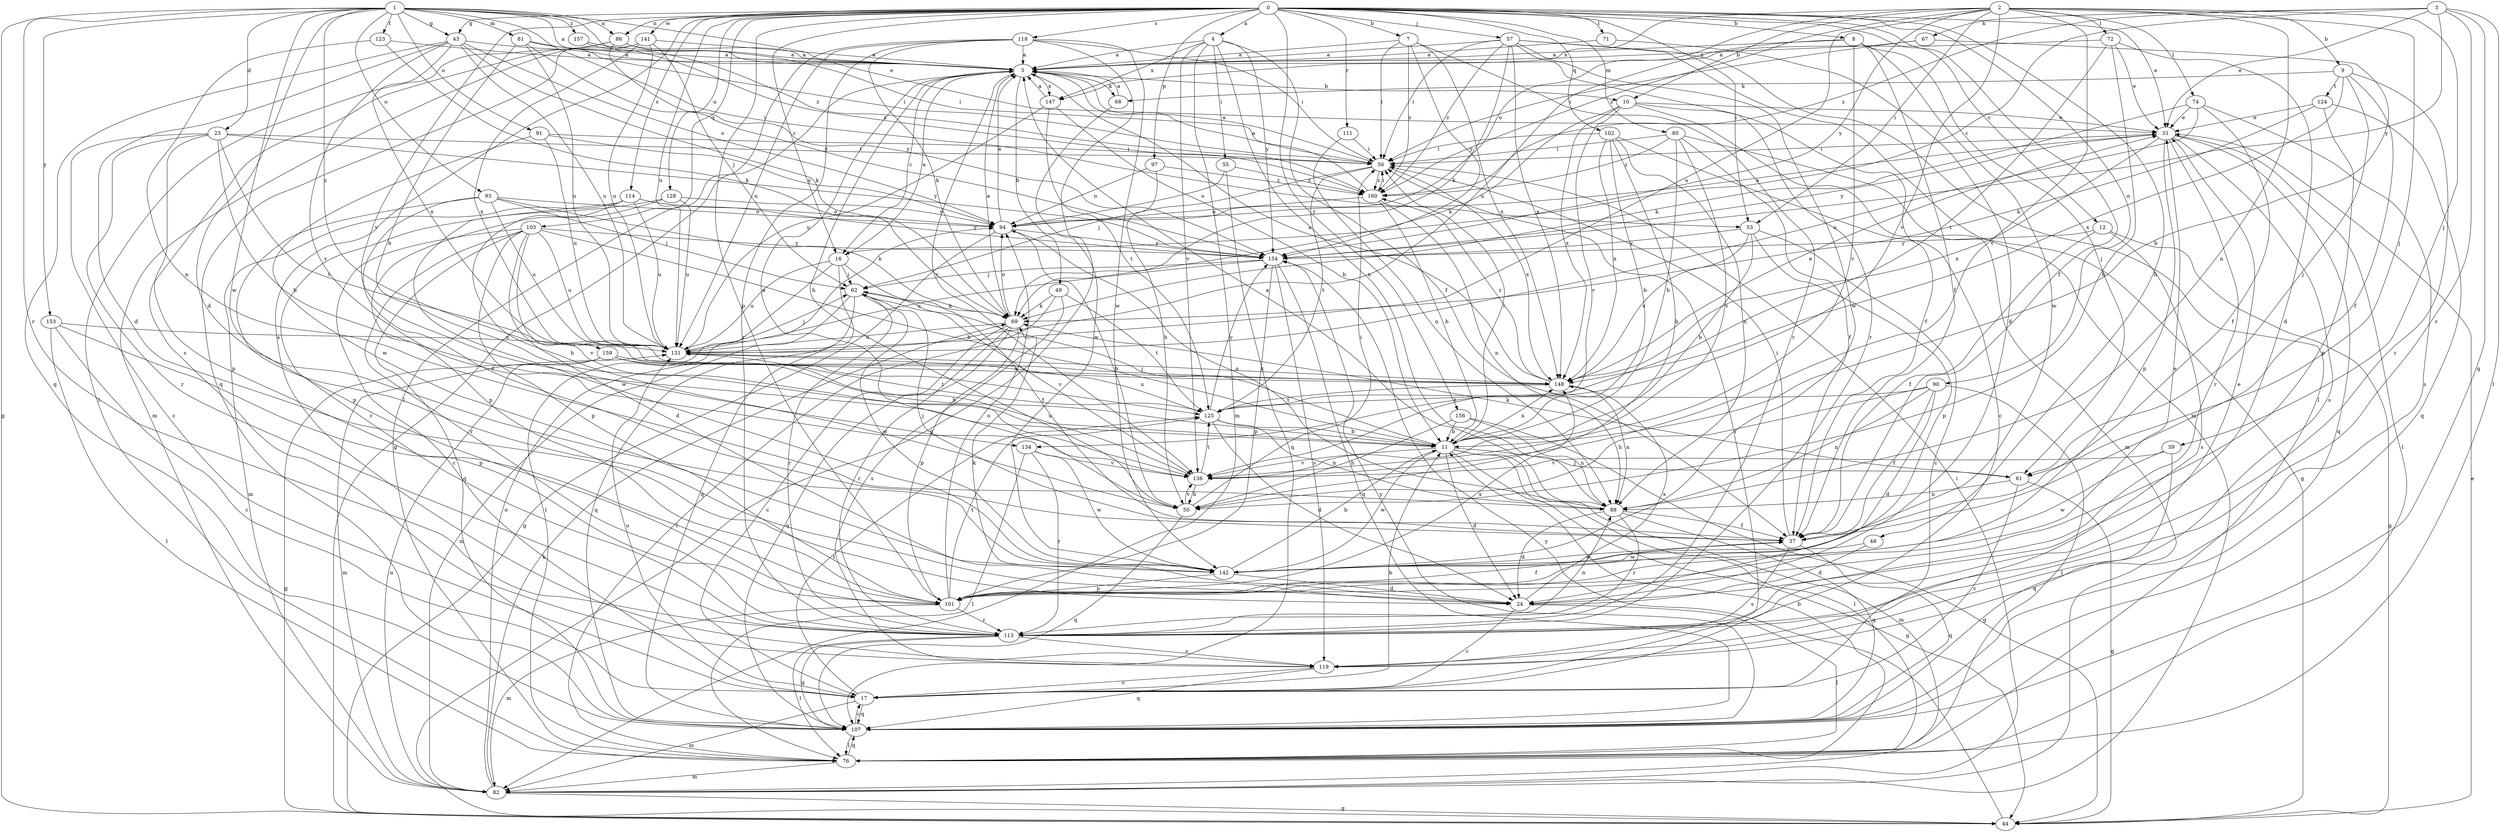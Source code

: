 strict digraph  {
0;
1;
2;
3;
4;
5;
7;
8;
9;
10;
11;
12;
16;
17;
23;
24;
31;
37;
43;
44;
48;
49;
50;
53;
55;
56;
57;
59;
61;
62;
67;
68;
69;
71;
72;
74;
76;
80;
81;
82;
86;
88;
90;
91;
93;
94;
97;
101;
102;
103;
107;
111;
113;
114;
118;
119;
123;
124;
125;
128;
131;
134;
136;
141;
142;
147;
148;
153;
154;
156;
157;
159;
160;
0 -> 4  [label=a];
0 -> 7  [label=b];
0 -> 8  [label=b];
0 -> 12  [label=c];
0 -> 16  [label=c];
0 -> 31  [label=e];
0 -> 37  [label=f];
0 -> 43  [label=g];
0 -> 48  [label=h];
0 -> 53  [label=i];
0 -> 57  [label=j];
0 -> 71  [label=l];
0 -> 80  [label=m];
0 -> 86  [label=n];
0 -> 90  [label=o];
0 -> 97  [label=p];
0 -> 101  [label=p];
0 -> 102  [label=q];
0 -> 103  [label=q];
0 -> 111  [label=r];
0 -> 114  [label=s];
0 -> 118  [label=s];
0 -> 119  [label=s];
0 -> 128  [label=u];
0 -> 131  [label=u];
0 -> 134  [label=v];
0 -> 141  [label=w];
0 -> 156  [label=z];
1 -> 5  [label=a];
1 -> 23  [label=d];
1 -> 24  [label=d];
1 -> 31  [label=e];
1 -> 43  [label=g];
1 -> 44  [label=g];
1 -> 53  [label=i];
1 -> 81  [label=m];
1 -> 86  [label=n];
1 -> 91  [label=o];
1 -> 93  [label=o];
1 -> 113  [label=r];
1 -> 123  [label=t];
1 -> 142  [label=w];
1 -> 153  [label=y];
1 -> 157  [label=z];
1 -> 159  [label=z];
1 -> 160  [label=z];
2 -> 9  [label=b];
2 -> 10  [label=b];
2 -> 53  [label=i];
2 -> 59  [label=j];
2 -> 61  [label=j];
2 -> 72  [label=l];
2 -> 74  [label=l];
2 -> 88  [label=n];
2 -> 94  [label=o];
2 -> 131  [label=u];
2 -> 134  [label=v];
2 -> 136  [label=v];
2 -> 147  [label=x];
2 -> 154  [label=y];
2 -> 160  [label=z];
3 -> 16  [label=c];
3 -> 31  [label=e];
3 -> 67  [label=k];
3 -> 76  [label=l];
3 -> 107  [label=q];
3 -> 113  [label=r];
3 -> 154  [label=y];
3 -> 160  [label=z];
4 -> 5  [label=a];
4 -> 37  [label=f];
4 -> 55  [label=i];
4 -> 82  [label=m];
4 -> 88  [label=n];
4 -> 136  [label=v];
4 -> 147  [label=x];
4 -> 154  [label=y];
5 -> 10  [label=b];
5 -> 16  [label=c];
5 -> 44  [label=g];
5 -> 49  [label=h];
5 -> 50  [label=h];
5 -> 68  [label=k];
5 -> 136  [label=v];
5 -> 147  [label=x];
7 -> 5  [label=a];
7 -> 56  [label=i];
7 -> 113  [label=r];
7 -> 148  [label=x];
7 -> 154  [label=y];
7 -> 160  [label=z];
8 -> 5  [label=a];
8 -> 37  [label=f];
8 -> 61  [label=j];
8 -> 131  [label=u];
8 -> 136  [label=v];
8 -> 142  [label=w];
9 -> 37  [label=f];
9 -> 61  [label=j];
9 -> 68  [label=k];
9 -> 113  [label=r];
9 -> 124  [label=t];
9 -> 148  [label=x];
10 -> 31  [label=e];
10 -> 37  [label=f];
10 -> 69  [label=k];
10 -> 82  [label=m];
10 -> 136  [label=v];
10 -> 148  [label=x];
11 -> 24  [label=d];
11 -> 44  [label=g];
11 -> 56  [label=i];
11 -> 61  [label=j];
11 -> 62  [label=j];
11 -> 76  [label=l];
11 -> 82  [label=m];
11 -> 136  [label=v];
11 -> 142  [label=w];
11 -> 148  [label=x];
12 -> 37  [label=f];
12 -> 44  [label=g];
12 -> 119  [label=s];
12 -> 154  [label=y];
16 -> 5  [label=a];
16 -> 37  [label=f];
16 -> 62  [label=j];
16 -> 76  [label=l];
16 -> 107  [label=q];
16 -> 131  [label=u];
17 -> 11  [label=b];
17 -> 56  [label=i];
17 -> 82  [label=m];
17 -> 107  [label=q];
17 -> 125  [label=t];
17 -> 131  [label=u];
23 -> 11  [label=b];
23 -> 17  [label=c];
23 -> 56  [label=i];
23 -> 101  [label=p];
23 -> 113  [label=r];
23 -> 125  [label=t];
23 -> 154  [label=y];
24 -> 17  [label=c];
24 -> 69  [label=k];
24 -> 76  [label=l];
24 -> 148  [label=x];
31 -> 56  [label=i];
31 -> 76  [label=l];
31 -> 101  [label=p];
31 -> 107  [label=q];
31 -> 113  [label=r];
31 -> 119  [label=s];
31 -> 148  [label=x];
31 -> 154  [label=y];
37 -> 56  [label=i];
37 -> 62  [label=j];
37 -> 107  [label=q];
37 -> 119  [label=s];
37 -> 142  [label=w];
43 -> 5  [label=a];
43 -> 24  [label=d];
43 -> 69  [label=k];
43 -> 94  [label=o];
43 -> 107  [label=q];
43 -> 131  [label=u];
43 -> 136  [label=v];
43 -> 148  [label=x];
44 -> 31  [label=e];
44 -> 154  [label=y];
48 -> 24  [label=d];
48 -> 142  [label=w];
49 -> 69  [label=k];
49 -> 76  [label=l];
49 -> 119  [label=s];
49 -> 125  [label=t];
50 -> 5  [label=a];
50 -> 56  [label=i];
50 -> 107  [label=q];
50 -> 136  [label=v];
53 -> 11  [label=b];
53 -> 17  [label=c];
53 -> 101  [label=p];
53 -> 148  [label=x];
53 -> 154  [label=y];
55 -> 94  [label=o];
55 -> 107  [label=q];
55 -> 160  [label=z];
56 -> 5  [label=a];
56 -> 62  [label=j];
56 -> 125  [label=t];
56 -> 148  [label=x];
56 -> 160  [label=z];
57 -> 5  [label=a];
57 -> 56  [label=i];
57 -> 69  [label=k];
57 -> 76  [label=l];
57 -> 82  [label=m];
57 -> 113  [label=r];
57 -> 142  [label=w];
57 -> 148  [label=x];
57 -> 160  [label=z];
59 -> 107  [label=q];
59 -> 136  [label=v];
59 -> 142  [label=w];
61 -> 17  [label=c];
61 -> 44  [label=g];
61 -> 69  [label=k];
61 -> 88  [label=n];
62 -> 69  [label=k];
62 -> 82  [label=m];
62 -> 107  [label=q];
62 -> 113  [label=r];
62 -> 136  [label=v];
62 -> 142  [label=w];
67 -> 5  [label=a];
67 -> 11  [label=b];
67 -> 56  [label=i];
68 -> 5  [label=a];
68 -> 142  [label=w];
69 -> 5  [label=a];
69 -> 17  [label=c];
69 -> 94  [label=o];
69 -> 101  [label=p];
69 -> 107  [label=q];
69 -> 113  [label=r];
69 -> 131  [label=u];
71 -> 5  [label=a];
71 -> 24  [label=d];
72 -> 5  [label=a];
72 -> 24  [label=d];
72 -> 31  [label=e];
72 -> 50  [label=h];
72 -> 125  [label=t];
74 -> 31  [label=e];
74 -> 37  [label=f];
74 -> 69  [label=k];
74 -> 119  [label=s];
74 -> 131  [label=u];
76 -> 11  [label=b];
76 -> 82  [label=m];
76 -> 107  [label=q];
80 -> 11  [label=b];
80 -> 37  [label=f];
80 -> 44  [label=g];
80 -> 56  [label=i];
80 -> 136  [label=v];
80 -> 160  [label=z];
81 -> 5  [label=a];
81 -> 11  [label=b];
81 -> 56  [label=i];
81 -> 131  [label=u];
81 -> 154  [label=y];
82 -> 44  [label=g];
82 -> 56  [label=i];
82 -> 69  [label=k];
82 -> 94  [label=o];
82 -> 131  [label=u];
86 -> 5  [label=a];
86 -> 56  [label=i];
86 -> 76  [label=l];
86 -> 119  [label=s];
86 -> 154  [label=y];
88 -> 5  [label=a];
88 -> 24  [label=d];
88 -> 37  [label=f];
88 -> 94  [label=o];
88 -> 107  [label=q];
88 -> 113  [label=r];
90 -> 24  [label=d];
90 -> 37  [label=f];
90 -> 50  [label=h];
90 -> 76  [label=l];
90 -> 88  [label=n];
90 -> 125  [label=t];
91 -> 56  [label=i];
91 -> 94  [label=o];
91 -> 131  [label=u];
91 -> 142  [label=w];
93 -> 37  [label=f];
93 -> 62  [label=j];
93 -> 69  [label=k];
93 -> 94  [label=o];
93 -> 101  [label=p];
93 -> 131  [label=u];
94 -> 5  [label=a];
94 -> 31  [label=e];
94 -> 44  [label=g];
94 -> 50  [label=h];
94 -> 154  [label=y];
97 -> 50  [label=h];
97 -> 94  [label=o];
97 -> 160  [label=z];
101 -> 31  [label=e];
101 -> 37  [label=f];
101 -> 82  [label=m];
101 -> 94  [label=o];
101 -> 113  [label=r];
101 -> 125  [label=t];
101 -> 148  [label=x];
102 -> 11  [label=b];
102 -> 17  [label=c];
102 -> 50  [label=h];
102 -> 56  [label=i];
102 -> 88  [label=n];
102 -> 148  [label=x];
103 -> 11  [label=b];
103 -> 17  [label=c];
103 -> 24  [label=d];
103 -> 101  [label=p];
103 -> 107  [label=q];
103 -> 113  [label=r];
103 -> 131  [label=u];
103 -> 136  [label=v];
103 -> 154  [label=y];
107 -> 17  [label=c];
107 -> 76  [label=l];
107 -> 154  [label=y];
111 -> 56  [label=i];
111 -> 88  [label=n];
113 -> 31  [label=e];
113 -> 76  [label=l];
113 -> 88  [label=n];
113 -> 107  [label=q];
113 -> 119  [label=s];
114 -> 50  [label=h];
114 -> 82  [label=m];
114 -> 94  [label=o];
114 -> 131  [label=u];
114 -> 142  [label=w];
114 -> 154  [label=y];
118 -> 5  [label=a];
118 -> 44  [label=g];
118 -> 56  [label=i];
118 -> 69  [label=k];
118 -> 76  [label=l];
118 -> 113  [label=r];
118 -> 131  [label=u];
118 -> 142  [label=w];
119 -> 17  [label=c];
119 -> 107  [label=q];
123 -> 5  [label=a];
123 -> 69  [label=k];
123 -> 88  [label=n];
124 -> 31  [label=e];
124 -> 69  [label=k];
124 -> 101  [label=p];
124 -> 107  [label=q];
125 -> 11  [label=b];
125 -> 24  [label=d];
125 -> 88  [label=n];
125 -> 131  [label=u];
125 -> 154  [label=y];
128 -> 94  [label=o];
128 -> 101  [label=p];
128 -> 113  [label=r];
128 -> 131  [label=u];
131 -> 62  [label=j];
131 -> 148  [label=x];
134 -> 76  [label=l];
134 -> 113  [label=r];
134 -> 136  [label=v];
134 -> 142  [label=w];
136 -> 50  [label=h];
136 -> 125  [label=t];
136 -> 131  [label=u];
141 -> 5  [label=a];
141 -> 62  [label=j];
141 -> 82  [label=m];
141 -> 107  [label=q];
141 -> 131  [label=u];
141 -> 148  [label=x];
142 -> 11  [label=b];
142 -> 24  [label=d];
142 -> 101  [label=p];
147 -> 5  [label=a];
147 -> 11  [label=b];
147 -> 125  [label=t];
147 -> 131  [label=u];
148 -> 5  [label=a];
148 -> 31  [label=e];
148 -> 88  [label=n];
148 -> 125  [label=t];
148 -> 160  [label=z];
153 -> 17  [label=c];
153 -> 76  [label=l];
153 -> 101  [label=p];
153 -> 131  [label=u];
154 -> 62  [label=j];
154 -> 101  [label=p];
154 -> 107  [label=q];
154 -> 119  [label=s];
154 -> 131  [label=u];
156 -> 11  [label=b];
156 -> 44  [label=g];
156 -> 50  [label=h];
156 -> 88  [label=n];
157 -> 5  [label=a];
157 -> 160  [label=z];
159 -> 11  [label=b];
159 -> 44  [label=g];
159 -> 82  [label=m];
159 -> 125  [label=t];
159 -> 148  [label=x];
160 -> 5  [label=a];
160 -> 11  [label=b];
160 -> 56  [label=i];
160 -> 88  [label=n];
160 -> 94  [label=o];
}
